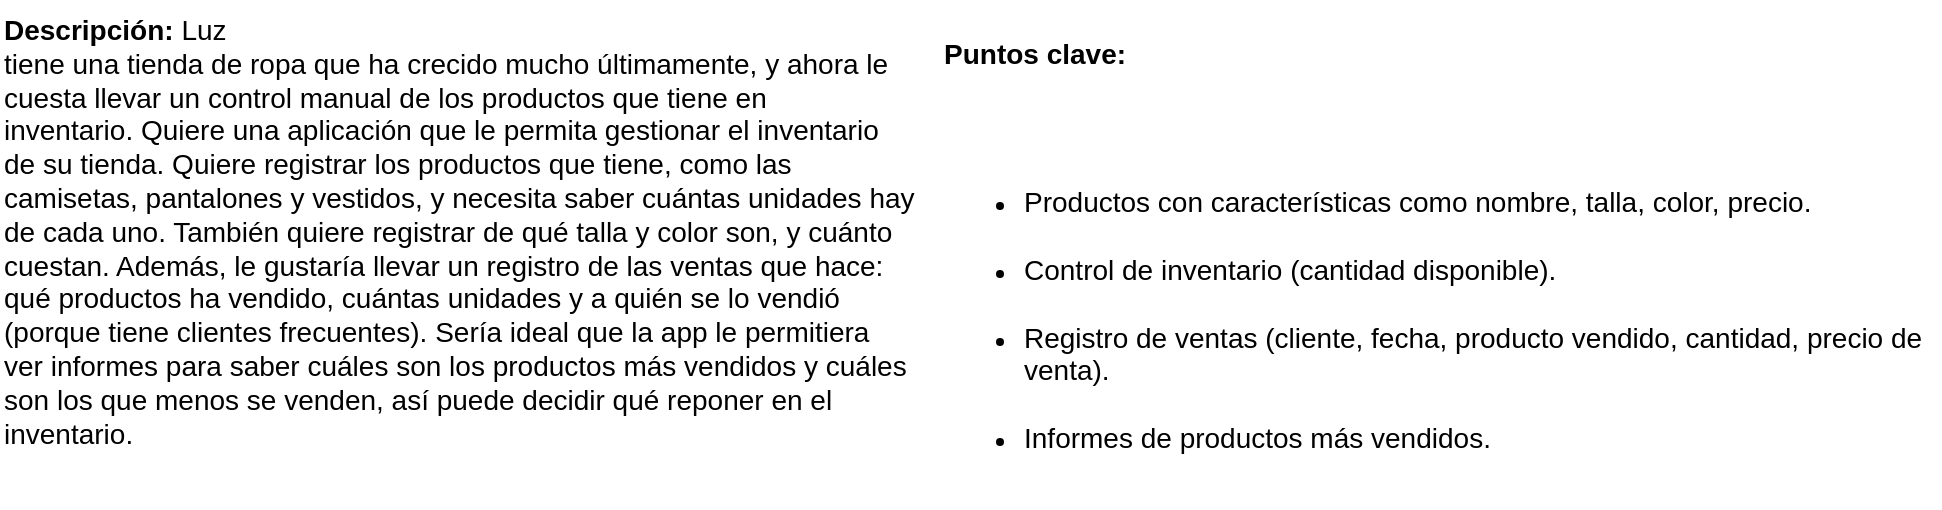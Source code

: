 <mxfile version="28.1.2">
  <diagram name="Página-1" id="JNNobukTDUmdVEI4_yEr">
    <mxGraphModel dx="944" dy="631" grid="1" gridSize="10" guides="1" tooltips="1" connect="1" arrows="1" fold="1" page="1" pageScale="1" pageWidth="827" pageHeight="1169" math="0" shadow="0">
      <root>
        <mxCell id="0" />
        <mxCell id="1" parent="0" />
        <mxCell id="XYHdMVv9o29WyOmpMLez-1" value="&lt;font style=&quot;font-size: 14px;&quot;&gt;&lt;strong style=&quot;&quot; id=&quot;yui_3_17_2_1_1758032268555_20&quot;&gt;Descripción:&lt;/strong&gt; Luz &lt;br&gt;tiene una tienda de ropa que ha crecido mucho últimamente, y ahora le &lt;br&gt;cuesta llevar un control manual de los productos que tiene en &lt;br&gt;inventario. Quiere una aplicación que le permita gestionar el inventario&lt;br&gt; de su tienda. Quiere registrar los productos que tiene, como las &lt;br&gt;camisetas, pantalones y vestidos, y necesita saber cuántas unidades hay &lt;br&gt;de cada uno. También quiere registrar de qué talla y color son, y cuánto&lt;br&gt; cuestan. Además, le gustaría llevar un registro de las ventas que hace:&lt;br&gt; qué productos ha vendido, cuántas unidades y a quién se lo vendió &lt;br&gt;(porque tiene clientes frecuentes). Sería ideal que la app le permitiera&lt;br&gt; ver informes para saber cuáles son los productos más vendidos y cuáles &lt;br&gt;son los que menos se venden, así puede decidir qué reponer en el &lt;br&gt;inventario.&lt;/font&gt;" style="text;whiteSpace=wrap;html=1;" vertex="1" parent="1">
          <mxGeometry width="470" height="230" as="geometry" />
        </mxCell>
        <mxCell id="XYHdMVv9o29WyOmpMLez-3" value="&lt;p id=&quot;yui_3_17_2_1_1758032268555_25&quot;&gt;&lt;strong&gt;&lt;font style=&quot;font-size: 14px;&quot;&gt;Puntos clave:&lt;/font&gt;&lt;/strong&gt;&lt;/p&gt;&lt;font style=&quot;font-size: 14px;&quot;&gt;&lt;br&gt;&lt;/font&gt;&lt;ul&gt;&lt;font style=&quot;font-size: 14px;&quot;&gt;&lt;br&gt;&lt;/font&gt;&lt;li&gt;&lt;font style=&quot;font-size: 14px;&quot;&gt;Productos con características como nombre, talla, color, precio.&lt;/font&gt;&lt;/li&gt;&lt;font style=&quot;font-size: 14px;&quot;&gt;&lt;br&gt;&lt;/font&gt;&lt;li&gt;&lt;font style=&quot;font-size: 14px;&quot;&gt;Control de inventario (cantidad disponible).&lt;/font&gt;&lt;/li&gt;&lt;font style=&quot;font-size: 14px;&quot;&gt;&lt;br&gt;&lt;/font&gt;&lt;li&gt;&lt;font style=&quot;font-size: 14px;&quot;&gt;Registro de ventas (cliente, fecha, producto vendido, cantidad, precio de venta).&lt;/font&gt;&lt;/li&gt;&lt;font style=&quot;font-size: 14px;&quot;&gt;&lt;br&gt;&lt;/font&gt;&lt;li&gt;&lt;font style=&quot;font-size: 14px;&quot;&gt;Informes de productos más vendidos.&lt;/font&gt;&lt;/li&gt;&lt;br&gt;&lt;/ul&gt;" style="text;whiteSpace=wrap;html=1;" vertex="1" parent="1">
          <mxGeometry x="470" width="500" height="230" as="geometry" />
        </mxCell>
      </root>
    </mxGraphModel>
  </diagram>
</mxfile>
